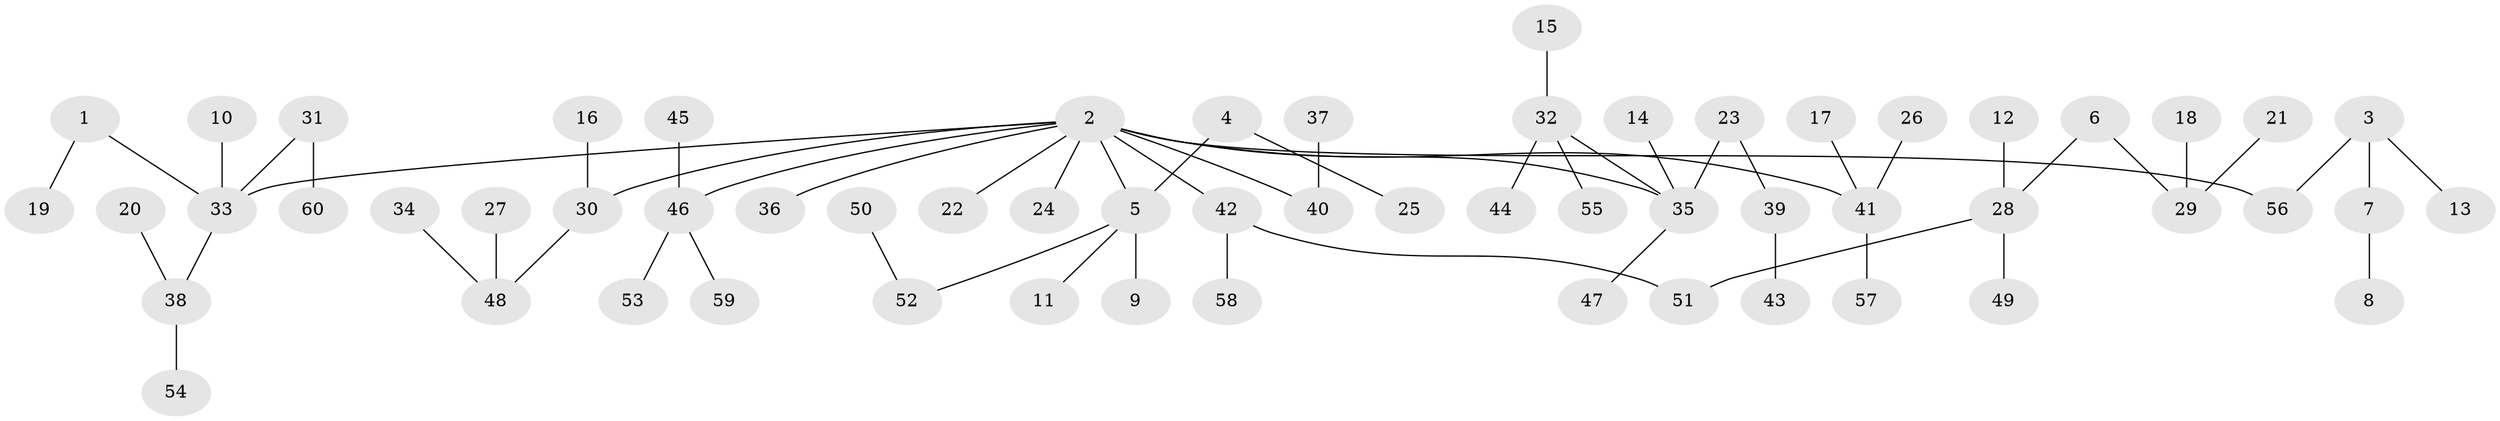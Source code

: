 // original degree distribution, {4: 0.10833333333333334, 5: 0.025, 3: 0.11666666666666667, 2: 0.2833333333333333, 6: 0.008333333333333333, 1: 0.4583333333333333}
// Generated by graph-tools (version 1.1) at 2025/26/03/09/25 03:26:28]
// undirected, 60 vertices, 59 edges
graph export_dot {
graph [start="1"]
  node [color=gray90,style=filled];
  1;
  2;
  3;
  4;
  5;
  6;
  7;
  8;
  9;
  10;
  11;
  12;
  13;
  14;
  15;
  16;
  17;
  18;
  19;
  20;
  21;
  22;
  23;
  24;
  25;
  26;
  27;
  28;
  29;
  30;
  31;
  32;
  33;
  34;
  35;
  36;
  37;
  38;
  39;
  40;
  41;
  42;
  43;
  44;
  45;
  46;
  47;
  48;
  49;
  50;
  51;
  52;
  53;
  54;
  55;
  56;
  57;
  58;
  59;
  60;
  1 -- 19 [weight=1.0];
  1 -- 33 [weight=1.0];
  2 -- 5 [weight=1.0];
  2 -- 22 [weight=1.0];
  2 -- 24 [weight=1.0];
  2 -- 30 [weight=1.0];
  2 -- 33 [weight=1.0];
  2 -- 35 [weight=1.0];
  2 -- 36 [weight=1.0];
  2 -- 40 [weight=1.0];
  2 -- 41 [weight=1.0];
  2 -- 42 [weight=1.0];
  2 -- 46 [weight=1.0];
  2 -- 56 [weight=1.0];
  3 -- 7 [weight=1.0];
  3 -- 13 [weight=1.0];
  3 -- 56 [weight=1.0];
  4 -- 5 [weight=1.0];
  4 -- 25 [weight=1.0];
  5 -- 9 [weight=1.0];
  5 -- 11 [weight=1.0];
  5 -- 52 [weight=1.0];
  6 -- 28 [weight=1.0];
  6 -- 29 [weight=1.0];
  7 -- 8 [weight=1.0];
  10 -- 33 [weight=1.0];
  12 -- 28 [weight=1.0];
  14 -- 35 [weight=1.0];
  15 -- 32 [weight=1.0];
  16 -- 30 [weight=1.0];
  17 -- 41 [weight=1.0];
  18 -- 29 [weight=1.0];
  20 -- 38 [weight=1.0];
  21 -- 29 [weight=1.0];
  23 -- 35 [weight=1.0];
  23 -- 39 [weight=1.0];
  26 -- 41 [weight=1.0];
  27 -- 48 [weight=1.0];
  28 -- 49 [weight=1.0];
  28 -- 51 [weight=1.0];
  30 -- 48 [weight=1.0];
  31 -- 33 [weight=1.0];
  31 -- 60 [weight=1.0];
  32 -- 35 [weight=1.0];
  32 -- 44 [weight=1.0];
  32 -- 55 [weight=1.0];
  33 -- 38 [weight=1.0];
  34 -- 48 [weight=1.0];
  35 -- 47 [weight=1.0];
  37 -- 40 [weight=1.0];
  38 -- 54 [weight=1.0];
  39 -- 43 [weight=1.0];
  41 -- 57 [weight=1.0];
  42 -- 51 [weight=1.0];
  42 -- 58 [weight=1.0];
  45 -- 46 [weight=1.0];
  46 -- 53 [weight=1.0];
  46 -- 59 [weight=1.0];
  50 -- 52 [weight=1.0];
}
